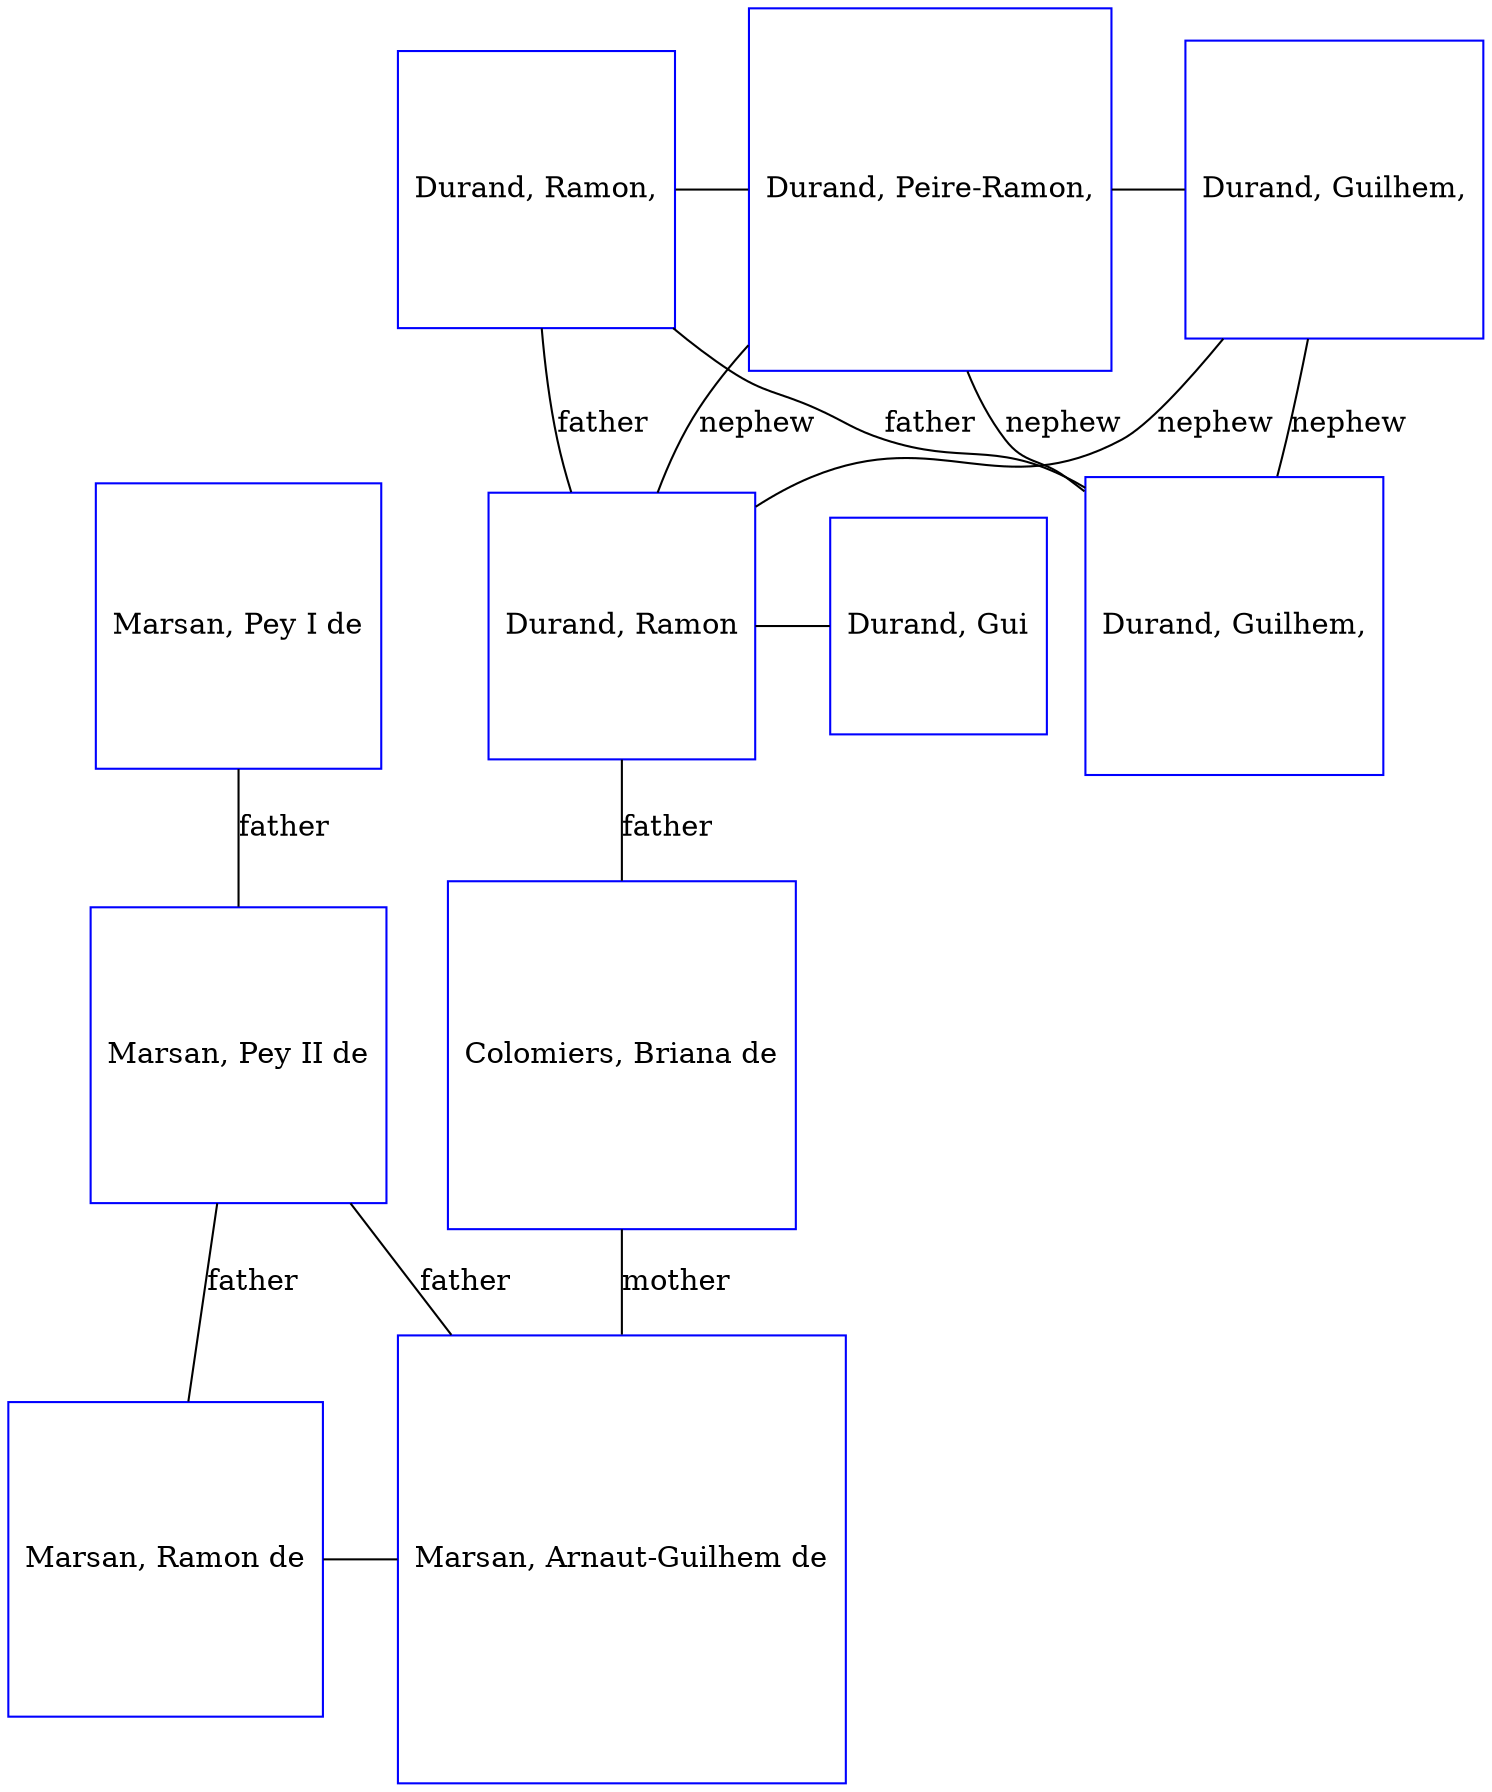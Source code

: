 digraph D {
    edge [dir=none];    node [shape=box];    "006831"   [label="Durand, Guilhem,", shape=box, regular=1, color="blue"] ;
"014293"   [label="Durand, Ramon,", shape=box, regular=1, color="blue"] ;
"006006"   [label="Durand, Ramon", shape=box, regular=1, color="blue"] ;
"024624"   [label="Marsan, Ramon de", shape=box, regular=1, color="blue"] ;
"014294"   [label="Durand, Peire-Ramon,", shape=box, regular=1, color="blue"] ;
"014295"   [label="Durand, Guilhem,", shape=box, regular=1, color="blue"] ;
"016575"   [label="Colomiers, Briana de", shape=box, regular=1, color="blue"] ;
"016574"   [label="Marsan, Arnaut-Guilhem de", shape=box, regular=1, color="blue"] ;
"025875"   [label="Durand, Gui", shape=box, regular=1, color="blue"] ;
"016731"   [label="Marsan, Pey II de", shape=box, regular=1, color="blue"] ;
"016121"   [label="Marsan, Pey I de", shape=box, regular=1, color="blue"] ;
{rank=same; 006006->025875};
{rank=same; 024624->016574};
{rank=same; 006831};
{rank=same; 014293->014294->014295};
014293->006831 [label="father",arrowsize=0.0]; 
014293->006006 [label="father",arrowsize=0.0]; 
016731->024624 [label="father",arrowsize=0.0]; 
014294->006831 [label="nephew", arrowsize=0.0]; 
014294->006006 [label="nephew", arrowsize=0.0]; 
014295->006831 [label="nephew", arrowsize=0.0]; 
014295->006006 [label="nephew", arrowsize=0.0]; 
006006->016575 [label="father",arrowsize=0.0]; 
016575->016574 [label="mother",arrowsize=0.0]; 
016731->016574 [label="father",arrowsize=0.0]; 
016121->016731 [label="father",arrowsize=0.0]; 
}